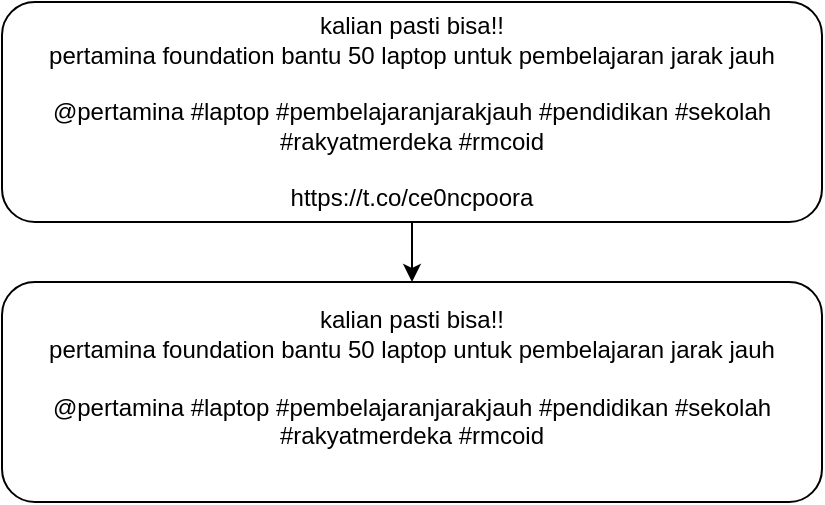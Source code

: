 <mxfile version="14.1.9" type="device"><diagram id="v784VKtAoAaX59sr6y2_" name="Page-1"><mxGraphModel dx="1108" dy="482" grid="1" gridSize="10" guides="1" tooltips="1" connect="1" arrows="1" fold="1" page="1" pageScale="1" pageWidth="827" pageHeight="1169" math="0" shadow="0"><root><mxCell id="0"/><mxCell id="1" parent="0"/><mxCell id="1KNiOCyb68YxS8aXUdBT-7" style="edgeStyle=orthogonalEdgeStyle;rounded=0;orthogonalLoop=1;jettySize=auto;html=1;entryX=0.5;entryY=0;entryDx=0;entryDy=0;" edge="1" parent="1" source="1KNiOCyb68YxS8aXUdBT-4" target="1KNiOCyb68YxS8aXUdBT-5"><mxGeometry relative="1" as="geometry"/></mxCell><mxCell id="1KNiOCyb68YxS8aXUdBT-4" value="&lt;div&gt;kalian pasti bisa!!&lt;/div&gt;&lt;div&gt;pertamina foundation bantu 50 laptop untuk pembelajaran jarak jauh&lt;/div&gt;&lt;div&gt;&lt;br&gt;&lt;/div&gt;&lt;div&gt;@pertamina #laptop #pembelajaranjarakjauh #pendidikan #sekolah #rakyatmerdeka #rmcoid&lt;/div&gt;&lt;div&gt;&lt;br&gt;&lt;/div&gt;&lt;div&gt;https://t.co/ce0ncpoora&lt;/div&gt;" style="rounded=1;whiteSpace=wrap;html=1;align=center;" vertex="1" parent="1"><mxGeometry x="40" y="30" width="410" height="110" as="geometry"/></mxCell><mxCell id="1KNiOCyb68YxS8aXUdBT-5" value="&lt;div&gt;kalian pasti bisa!!&lt;/div&gt;&lt;div&gt;pertamina foundation bantu 50 laptop untuk pembelajaran jarak jauh&lt;/div&gt;&lt;div&gt;&lt;br&gt;&lt;/div&gt;&lt;div&gt;@pertamina #laptop #pembelajaranjarakjauh #pendidikan #sekolah #rakyatmerdeka #rmcoid&lt;/div&gt;&lt;div&gt;&lt;br&gt;&lt;/div&gt;" style="rounded=1;whiteSpace=wrap;html=1;align=center;" vertex="1" parent="1"><mxGeometry x="40" y="170" width="410" height="110" as="geometry"/></mxCell></root></mxGraphModel></diagram></mxfile>